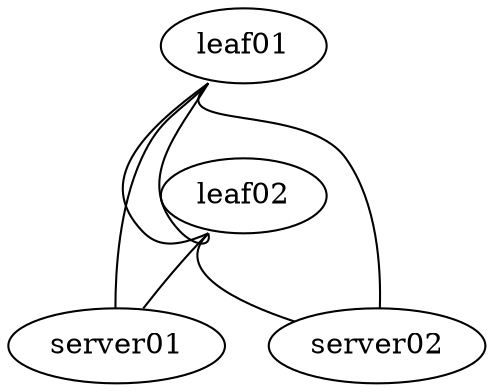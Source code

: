 graph site {
 "leaf01" [function="leaf" os="CumulusCommunity/cumulus-vx" version="3.7.5" memory="1024" config="./helper_scripts/extra_switch_config.sh" mgmt_ip="192.168.200.8"]
 "leaf02" [function="leaf" os="CumulusCommunity/cumulus-vx" version="3.7.5" memory="1024" config="./helper_scripts/extra_switch_config.sh" mgmt_ip="192.168.200.9"]
 "server01" [function="host" os="yk0/ubuntu-xenial" memory="768" config="./helper_scripts/extra_server_config.sh" mgmt_ip="192.168.200.10"]
 "server02" [function="host" os="yk0/ubuntu-xenial" memory="768" config="./helper_scripts/extra_server_config.sh" mgmt_ip="192.168.200.11"]

"leaf01":"swp55" -- "leaf02":"swp55"
"leaf01":"swp56" -- "leaf02":"swp56"
"leaf01":"swp1" -- "server01":"eth1"
"leaf01":"swp2" -- "server02":"eth1"
"leaf02":"swp1" -- "server01":"eth2"
"leaf02":"swp2" -- "server02":"eth2"
}
